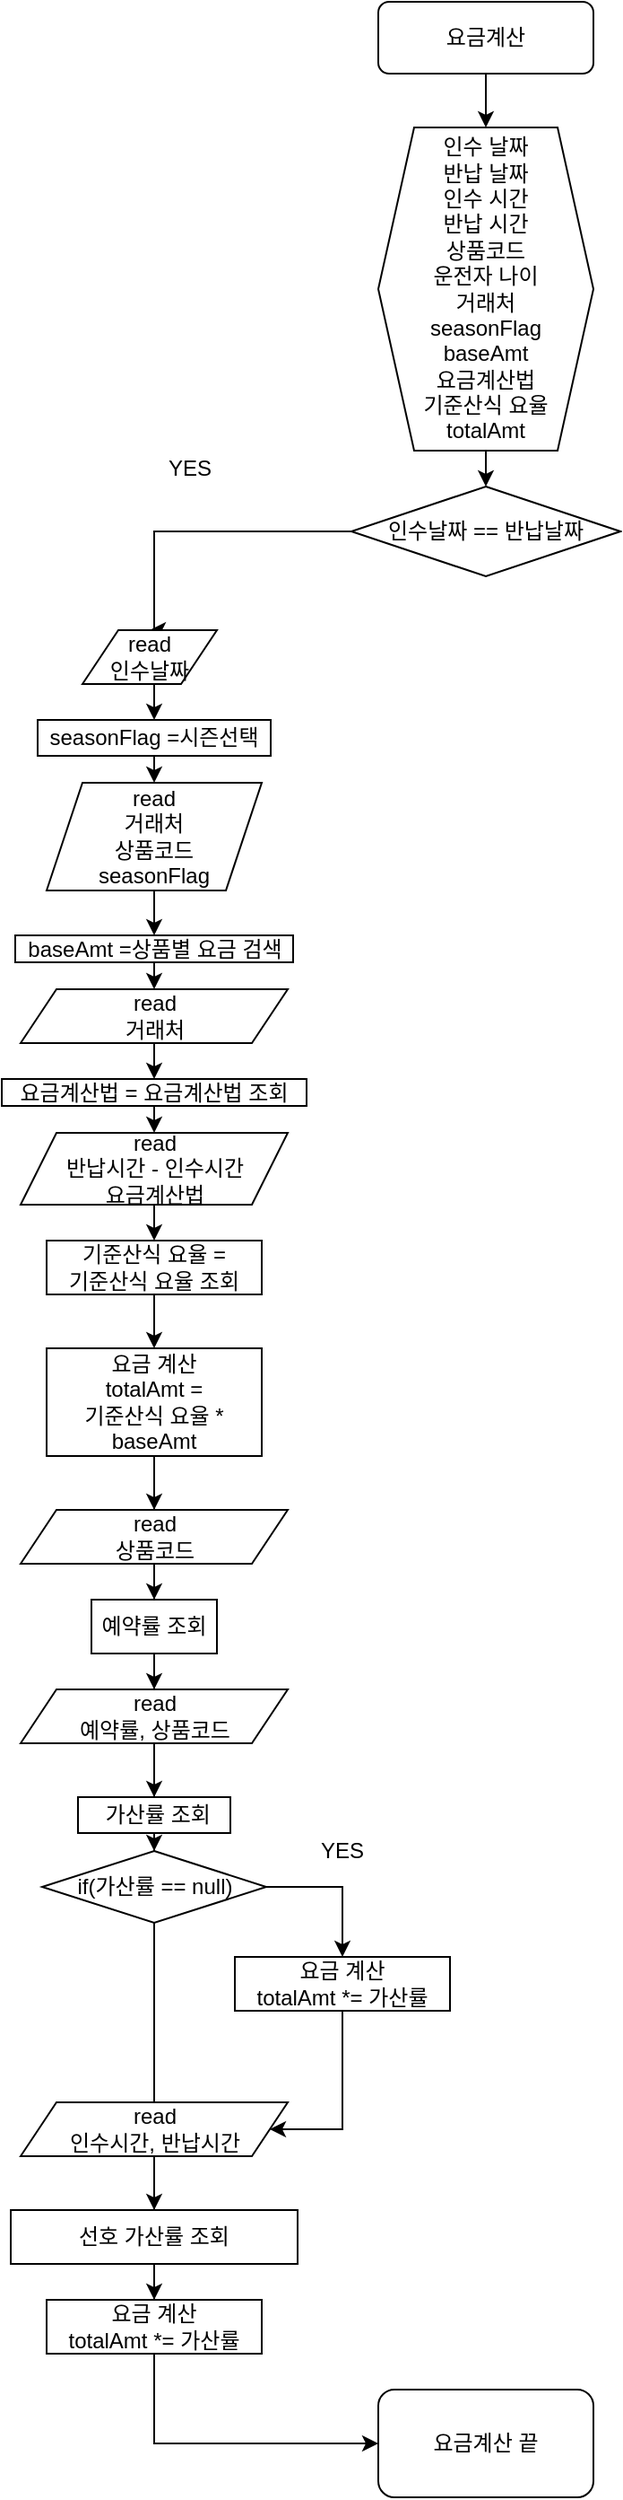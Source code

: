 <mxfile version="14.6.9" type="github">
  <diagram id="C5RBs43oDa-KdzZeNtuy" name="Page-1">
    <mxGraphModel dx="1422" dy="762" grid="1" gridSize="10" guides="1" tooltips="1" connect="1" arrows="1" fold="1" page="1" pageScale="1" pageWidth="827" pageHeight="1169" math="0" shadow="0">
      <root>
        <mxCell id="WIyWlLk6GJQsqaUBKTNV-0" />
        <mxCell id="WIyWlLk6GJQsqaUBKTNV-1" parent="WIyWlLk6GJQsqaUBKTNV-0" />
        <mxCell id="CEHg5lTLm4kWdgyplVmB-1" style="edgeStyle=orthogonalEdgeStyle;rounded=0;orthogonalLoop=1;jettySize=auto;html=1;exitX=0.5;exitY=1;exitDx=0;exitDy=0;entryX=0.5;entryY=0;entryDx=0;entryDy=0;" edge="1" parent="WIyWlLk6GJQsqaUBKTNV-1" source="WIyWlLk6GJQsqaUBKTNV-3" target="CEHg5lTLm4kWdgyplVmB-0">
          <mxGeometry relative="1" as="geometry" />
        </mxCell>
        <mxCell id="WIyWlLk6GJQsqaUBKTNV-3" value="요금계산" style="rounded=1;whiteSpace=wrap;html=1;fontSize=12;glass=0;strokeWidth=1;shadow=0;" parent="WIyWlLk6GJQsqaUBKTNV-1" vertex="1">
          <mxGeometry x="330" y="80" width="120" height="40" as="geometry" />
        </mxCell>
        <mxCell id="CEHg5lTLm4kWdgyplVmB-4" style="edgeStyle=orthogonalEdgeStyle;rounded=0;orthogonalLoop=1;jettySize=auto;html=1;exitX=0.5;exitY=1;exitDx=0;exitDy=0;entryX=0.5;entryY=0;entryDx=0;entryDy=0;" edge="1" parent="WIyWlLk6GJQsqaUBKTNV-1" source="CEHg5lTLm4kWdgyplVmB-0" target="CEHg5lTLm4kWdgyplVmB-3">
          <mxGeometry relative="1" as="geometry" />
        </mxCell>
        <mxCell id="CEHg5lTLm4kWdgyplVmB-0" value="인수 날짜&lt;br&gt;반납 날짜&lt;br&gt;인수 시간&lt;br&gt;반납 시간&lt;br&gt;상품코드&lt;br&gt;운전자 나이&lt;br&gt;거래처&lt;br&gt;seasonFlag&lt;br&gt;baseAmt&lt;br&gt;요금계산법&lt;br&gt;기준산식 요율&lt;br&gt;totalAmt" style="shape=hexagon;perimeter=hexagonPerimeter2;whiteSpace=wrap;html=1;fixedSize=1;" vertex="1" parent="WIyWlLk6GJQsqaUBKTNV-1">
          <mxGeometry x="330" y="150" width="120" height="180" as="geometry" />
        </mxCell>
        <mxCell id="CEHg5lTLm4kWdgyplVmB-15" style="edgeStyle=orthogonalEdgeStyle;rounded=0;orthogonalLoop=1;jettySize=auto;html=1;exitX=0;exitY=0.5;exitDx=0;exitDy=0;entryX=0.5;entryY=0;entryDx=0;entryDy=0;" edge="1" parent="WIyWlLk6GJQsqaUBKTNV-1" source="CEHg5lTLm4kWdgyplVmB-3" target="CEHg5lTLm4kWdgyplVmB-12">
          <mxGeometry relative="1" as="geometry">
            <mxPoint x="210" y="420" as="targetPoint" />
            <Array as="points">
              <mxPoint x="205" y="375" />
              <mxPoint x="205" y="430" />
            </Array>
          </mxGeometry>
        </mxCell>
        <mxCell id="CEHg5lTLm4kWdgyplVmB-3" value="인수날짜 == 반납날짜" style="rhombus;whiteSpace=wrap;html=1;" vertex="1" parent="WIyWlLk6GJQsqaUBKTNV-1">
          <mxGeometry x="315" y="350" width="150" height="50" as="geometry" />
        </mxCell>
        <mxCell id="CEHg5lTLm4kWdgyplVmB-11" style="edgeStyle=orthogonalEdgeStyle;rounded=0;orthogonalLoop=1;jettySize=auto;html=1;exitX=0.5;exitY=1;exitDx=0;exitDy=0;entryX=0.5;entryY=0;entryDx=0;entryDy=0;" edge="1" parent="WIyWlLk6GJQsqaUBKTNV-1" source="CEHg5lTLm4kWdgyplVmB-7" target="CEHg5lTLm4kWdgyplVmB-8">
          <mxGeometry relative="1" as="geometry" />
        </mxCell>
        <mxCell id="CEHg5lTLm4kWdgyplVmB-7" value="read&lt;br&gt;거래처&lt;br&gt;상품코드&lt;br&gt;seasonFlag" style="shape=parallelogram;perimeter=parallelogramPerimeter;whiteSpace=wrap;html=1;fixedSize=1;" vertex="1" parent="WIyWlLk6GJQsqaUBKTNV-1">
          <mxGeometry x="145" y="515" width="120" height="60" as="geometry" />
        </mxCell>
        <mxCell id="CEHg5lTLm4kWdgyplVmB-23" style="edgeStyle=orthogonalEdgeStyle;rounded=0;orthogonalLoop=1;jettySize=auto;html=1;exitX=0.5;exitY=1;exitDx=0;exitDy=0;entryX=0.5;entryY=0;entryDx=0;entryDy=0;" edge="1" parent="WIyWlLk6GJQsqaUBKTNV-1" source="CEHg5lTLm4kWdgyplVmB-8" target="CEHg5lTLm4kWdgyplVmB-21">
          <mxGeometry relative="1" as="geometry" />
        </mxCell>
        <mxCell id="CEHg5lTLm4kWdgyplVmB-8" value="baseAmt =상품별 요금 검색&lt;br&gt;" style="rounded=0;whiteSpace=wrap;html=1;" vertex="1" parent="WIyWlLk6GJQsqaUBKTNV-1">
          <mxGeometry x="127.5" y="600" width="155" height="15" as="geometry" />
        </mxCell>
        <mxCell id="CEHg5lTLm4kWdgyplVmB-16" style="edgeStyle=orthogonalEdgeStyle;rounded=0;orthogonalLoop=1;jettySize=auto;html=1;exitX=0.5;exitY=1;exitDx=0;exitDy=0;entryX=0.5;entryY=0;entryDx=0;entryDy=0;" edge="1" parent="WIyWlLk6GJQsqaUBKTNV-1" source="CEHg5lTLm4kWdgyplVmB-12" target="CEHg5lTLm4kWdgyplVmB-13">
          <mxGeometry relative="1" as="geometry" />
        </mxCell>
        <mxCell id="CEHg5lTLm4kWdgyplVmB-12" value="read&lt;br&gt;인수날짜" style="shape=parallelogram;perimeter=parallelogramPerimeter;whiteSpace=wrap;html=1;fixedSize=1;" vertex="1" parent="WIyWlLk6GJQsqaUBKTNV-1">
          <mxGeometry x="165" y="430" width="75" height="30" as="geometry" />
        </mxCell>
        <mxCell id="CEHg5lTLm4kWdgyplVmB-17" style="edgeStyle=orthogonalEdgeStyle;rounded=0;orthogonalLoop=1;jettySize=auto;html=1;exitX=0.5;exitY=1;exitDx=0;exitDy=0;entryX=0.5;entryY=0;entryDx=0;entryDy=0;" edge="1" parent="WIyWlLk6GJQsqaUBKTNV-1" source="CEHg5lTLm4kWdgyplVmB-13" target="CEHg5lTLm4kWdgyplVmB-7">
          <mxGeometry relative="1" as="geometry" />
        </mxCell>
        <mxCell id="CEHg5lTLm4kWdgyplVmB-13" value="seasonFlag =시즌선택" style="rounded=0;whiteSpace=wrap;html=1;" vertex="1" parent="WIyWlLk6GJQsqaUBKTNV-1">
          <mxGeometry x="140" y="480" width="130" height="20" as="geometry" />
        </mxCell>
        <mxCell id="CEHg5lTLm4kWdgyplVmB-18" value="YES" style="text;html=1;strokeColor=none;fillColor=none;align=center;verticalAlign=middle;whiteSpace=wrap;rounded=0;" vertex="1" parent="WIyWlLk6GJQsqaUBKTNV-1">
          <mxGeometry x="205" y="330" width="40" height="20" as="geometry" />
        </mxCell>
        <mxCell id="CEHg5lTLm4kWdgyplVmB-28" style="edgeStyle=orthogonalEdgeStyle;rounded=0;orthogonalLoop=1;jettySize=auto;html=1;exitX=0.5;exitY=1;exitDx=0;exitDy=0;entryX=0.5;entryY=0;entryDx=0;entryDy=0;" edge="1" parent="WIyWlLk6GJQsqaUBKTNV-1" source="CEHg5lTLm4kWdgyplVmB-20" target="CEHg5lTLm4kWdgyplVmB-27">
          <mxGeometry relative="1" as="geometry" />
        </mxCell>
        <mxCell id="CEHg5lTLm4kWdgyplVmB-20" value="read&lt;br&gt;반납시간 - 인수시간&lt;br&gt;요금계산법" style="shape=parallelogram;perimeter=parallelogramPerimeter;whiteSpace=wrap;html=1;fixedSize=1;" vertex="1" parent="WIyWlLk6GJQsqaUBKTNV-1">
          <mxGeometry x="130.5" y="710" width="149" height="40" as="geometry" />
        </mxCell>
        <mxCell id="CEHg5lTLm4kWdgyplVmB-25" style="edgeStyle=orthogonalEdgeStyle;rounded=0;orthogonalLoop=1;jettySize=auto;html=1;exitX=0.5;exitY=1;exitDx=0;exitDy=0;entryX=0.5;entryY=0;entryDx=0;entryDy=0;" edge="1" parent="WIyWlLk6GJQsqaUBKTNV-1" source="CEHg5lTLm4kWdgyplVmB-21" target="CEHg5lTLm4kWdgyplVmB-22">
          <mxGeometry relative="1" as="geometry" />
        </mxCell>
        <mxCell id="CEHg5lTLm4kWdgyplVmB-21" value="read&lt;br&gt;거래처" style="shape=parallelogram;perimeter=parallelogramPerimeter;whiteSpace=wrap;html=1;fixedSize=1;" vertex="1" parent="WIyWlLk6GJQsqaUBKTNV-1">
          <mxGeometry x="130.5" y="630" width="149" height="30" as="geometry" />
        </mxCell>
        <mxCell id="CEHg5lTLm4kWdgyplVmB-26" style="edgeStyle=orthogonalEdgeStyle;rounded=0;orthogonalLoop=1;jettySize=auto;html=1;exitX=0.5;exitY=1;exitDx=0;exitDy=0;entryX=0.5;entryY=0;entryDx=0;entryDy=0;" edge="1" parent="WIyWlLk6GJQsqaUBKTNV-1" source="CEHg5lTLm4kWdgyplVmB-22" target="CEHg5lTLm4kWdgyplVmB-20">
          <mxGeometry relative="1" as="geometry" />
        </mxCell>
        <mxCell id="CEHg5lTLm4kWdgyplVmB-22" value="요금계산법 = 요금계산법 조회" style="rounded=0;whiteSpace=wrap;html=1;" vertex="1" parent="WIyWlLk6GJQsqaUBKTNV-1">
          <mxGeometry x="120" y="680" width="170" height="15" as="geometry" />
        </mxCell>
        <mxCell id="CEHg5lTLm4kWdgyplVmB-30" style="edgeStyle=orthogonalEdgeStyle;rounded=0;orthogonalLoop=1;jettySize=auto;html=1;exitX=0.5;exitY=1;exitDx=0;exitDy=0;entryX=0.5;entryY=0;entryDx=0;entryDy=0;" edge="1" parent="WIyWlLk6GJQsqaUBKTNV-1" source="CEHg5lTLm4kWdgyplVmB-27" target="CEHg5lTLm4kWdgyplVmB-29">
          <mxGeometry relative="1" as="geometry" />
        </mxCell>
        <mxCell id="CEHg5lTLm4kWdgyplVmB-27" value="기준산식 요율 = &lt;br&gt;기준산식 요율 조회" style="rounded=0;whiteSpace=wrap;html=1;" vertex="1" parent="WIyWlLk6GJQsqaUBKTNV-1">
          <mxGeometry x="145" y="770" width="120" height="30" as="geometry" />
        </mxCell>
        <mxCell id="CEHg5lTLm4kWdgyplVmB-32" style="edgeStyle=orthogonalEdgeStyle;rounded=0;orthogonalLoop=1;jettySize=auto;html=1;exitX=0.5;exitY=1;exitDx=0;exitDy=0;entryX=0;entryY=0.5;entryDx=0;entryDy=0;" edge="1" parent="WIyWlLk6GJQsqaUBKTNV-1" source="CEHg5lTLm4kWdgyplVmB-29" target="CEHg5lTLm4kWdgyplVmB-31">
          <mxGeometry relative="1" as="geometry" />
        </mxCell>
        <mxCell id="CEHg5lTLm4kWdgyplVmB-45" style="edgeStyle=orthogonalEdgeStyle;rounded=0;orthogonalLoop=1;jettySize=auto;html=1;exitX=0.5;exitY=1;exitDx=0;exitDy=0;entryX=0.5;entryY=0;entryDx=0;entryDy=0;" edge="1" parent="WIyWlLk6GJQsqaUBKTNV-1" source="CEHg5lTLm4kWdgyplVmB-29" target="CEHg5lTLm4kWdgyplVmB-35">
          <mxGeometry relative="1" as="geometry" />
        </mxCell>
        <mxCell id="CEHg5lTLm4kWdgyplVmB-29" value="요금 계산&lt;br&gt;totalAmt =&lt;br&gt;기준산식 요율 * baseAmt" style="rounded=0;whiteSpace=wrap;html=1;" vertex="1" parent="WIyWlLk6GJQsqaUBKTNV-1">
          <mxGeometry x="145" y="830" width="120" height="60" as="geometry" />
        </mxCell>
        <mxCell id="CEHg5lTLm4kWdgyplVmB-31" value="요금계산 끝" style="rounded=1;whiteSpace=wrap;html=1;" vertex="1" parent="WIyWlLk6GJQsqaUBKTNV-1">
          <mxGeometry x="330" y="1410" width="120" height="60" as="geometry" />
        </mxCell>
        <mxCell id="CEHg5lTLm4kWdgyplVmB-46" style="edgeStyle=orthogonalEdgeStyle;rounded=0;orthogonalLoop=1;jettySize=auto;html=1;exitX=0.5;exitY=1;exitDx=0;exitDy=0;entryX=0.5;entryY=0;entryDx=0;entryDy=0;" edge="1" parent="WIyWlLk6GJQsqaUBKTNV-1" source="CEHg5lTLm4kWdgyplVmB-35" target="CEHg5lTLm4kWdgyplVmB-36">
          <mxGeometry relative="1" as="geometry" />
        </mxCell>
        <mxCell id="CEHg5lTLm4kWdgyplVmB-35" value="read&lt;br&gt;상품코드" style="shape=parallelogram;perimeter=parallelogramPerimeter;whiteSpace=wrap;html=1;fixedSize=1;" vertex="1" parent="WIyWlLk6GJQsqaUBKTNV-1">
          <mxGeometry x="130.5" y="920" width="149" height="30" as="geometry" />
        </mxCell>
        <mxCell id="CEHg5lTLm4kWdgyplVmB-47" style="edgeStyle=orthogonalEdgeStyle;rounded=0;orthogonalLoop=1;jettySize=auto;html=1;exitX=0.5;exitY=1;exitDx=0;exitDy=0;entryX=0.5;entryY=0;entryDx=0;entryDy=0;" edge="1" parent="WIyWlLk6GJQsqaUBKTNV-1" source="CEHg5lTLm4kWdgyplVmB-36" target="CEHg5lTLm4kWdgyplVmB-42">
          <mxGeometry relative="1" as="geometry" />
        </mxCell>
        <mxCell id="CEHg5lTLm4kWdgyplVmB-36" value="예약률 조회" style="rounded=0;whiteSpace=wrap;html=1;" vertex="1" parent="WIyWlLk6GJQsqaUBKTNV-1">
          <mxGeometry x="170" y="970" width="70" height="30" as="geometry" />
        </mxCell>
        <mxCell id="CEHg5lTLm4kWdgyplVmB-59" style="edgeStyle=orthogonalEdgeStyle;rounded=0;orthogonalLoop=1;jettySize=auto;html=1;exitX=0.5;exitY=1;exitDx=0;exitDy=0;entryX=0.5;entryY=0;entryDx=0;entryDy=0;" edge="1" parent="WIyWlLk6GJQsqaUBKTNV-1" source="CEHg5lTLm4kWdgyplVmB-37" target="CEHg5lTLm4kWdgyplVmB-58">
          <mxGeometry relative="1" as="geometry" />
        </mxCell>
        <mxCell id="CEHg5lTLm4kWdgyplVmB-37" value="&amp;nbsp;가산률 조회" style="rounded=0;whiteSpace=wrap;html=1;" vertex="1" parent="WIyWlLk6GJQsqaUBKTNV-1">
          <mxGeometry x="162.5" y="1080" width="85" height="20" as="geometry" />
        </mxCell>
        <mxCell id="CEHg5lTLm4kWdgyplVmB-55" style="edgeStyle=orthogonalEdgeStyle;rounded=0;orthogonalLoop=1;jettySize=auto;html=1;exitX=0.5;exitY=1;exitDx=0;exitDy=0;entryX=0.5;entryY=0;entryDx=0;entryDy=0;" edge="1" parent="WIyWlLk6GJQsqaUBKTNV-1" source="CEHg5lTLm4kWdgyplVmB-39" target="CEHg5lTLm4kWdgyplVmB-40">
          <mxGeometry relative="1" as="geometry" />
        </mxCell>
        <mxCell id="CEHg5lTLm4kWdgyplVmB-39" value="read&lt;br&gt;인수시간, 반납시간" style="shape=parallelogram;perimeter=parallelogramPerimeter;whiteSpace=wrap;html=1;fixedSize=1;" vertex="1" parent="WIyWlLk6GJQsqaUBKTNV-1">
          <mxGeometry x="130.5" y="1250" width="149" height="30" as="geometry" />
        </mxCell>
        <mxCell id="CEHg5lTLm4kWdgyplVmB-57" style="edgeStyle=orthogonalEdgeStyle;rounded=0;orthogonalLoop=1;jettySize=auto;html=1;exitX=0.5;exitY=1;exitDx=0;exitDy=0;entryX=0.5;entryY=0;entryDx=0;entryDy=0;" edge="1" parent="WIyWlLk6GJQsqaUBKTNV-1" source="CEHg5lTLm4kWdgyplVmB-40" target="CEHg5lTLm4kWdgyplVmB-56">
          <mxGeometry relative="1" as="geometry" />
        </mxCell>
        <mxCell id="CEHg5lTLm4kWdgyplVmB-40" value="선호 가산률 조회" style="rounded=0;whiteSpace=wrap;html=1;" vertex="1" parent="WIyWlLk6GJQsqaUBKTNV-1">
          <mxGeometry x="125" y="1310" width="160" height="30" as="geometry" />
        </mxCell>
        <mxCell id="CEHg5lTLm4kWdgyplVmB-62" style="edgeStyle=orthogonalEdgeStyle;rounded=0;orthogonalLoop=1;jettySize=auto;html=1;exitX=0.5;exitY=1;exitDx=0;exitDy=0;entryX=1;entryY=0.5;entryDx=0;entryDy=0;" edge="1" parent="WIyWlLk6GJQsqaUBKTNV-1" source="CEHg5lTLm4kWdgyplVmB-41" target="CEHg5lTLm4kWdgyplVmB-39">
          <mxGeometry relative="1" as="geometry">
            <Array as="points">
              <mxPoint x="310" y="1265" />
            </Array>
          </mxGeometry>
        </mxCell>
        <mxCell id="CEHg5lTLm4kWdgyplVmB-41" value="요금 계산&lt;br&gt;totalAmt *= 가산률" style="rounded=0;whiteSpace=wrap;html=1;" vertex="1" parent="WIyWlLk6GJQsqaUBKTNV-1">
          <mxGeometry x="250" y="1169" width="120" height="30" as="geometry" />
        </mxCell>
        <mxCell id="CEHg5lTLm4kWdgyplVmB-51" style="edgeStyle=orthogonalEdgeStyle;rounded=0;orthogonalLoop=1;jettySize=auto;html=1;exitX=0.5;exitY=1;exitDx=0;exitDy=0;entryX=0.5;entryY=0;entryDx=0;entryDy=0;" edge="1" parent="WIyWlLk6GJQsqaUBKTNV-1" source="CEHg5lTLm4kWdgyplVmB-42" target="CEHg5lTLm4kWdgyplVmB-37">
          <mxGeometry relative="1" as="geometry" />
        </mxCell>
        <mxCell id="CEHg5lTLm4kWdgyplVmB-42" value="read&lt;br&gt;예약률, 상품코드" style="shape=parallelogram;perimeter=parallelogramPerimeter;whiteSpace=wrap;html=1;fixedSize=1;" vertex="1" parent="WIyWlLk6GJQsqaUBKTNV-1">
          <mxGeometry x="130.5" y="1020" width="149" height="30" as="geometry" />
        </mxCell>
        <mxCell id="CEHg5lTLm4kWdgyplVmB-56" value="요금 계산&lt;br&gt;totalAmt *= 가산률" style="rounded=0;whiteSpace=wrap;html=1;" vertex="1" parent="WIyWlLk6GJQsqaUBKTNV-1">
          <mxGeometry x="145" y="1360" width="120" height="30" as="geometry" />
        </mxCell>
        <mxCell id="CEHg5lTLm4kWdgyplVmB-60" style="edgeStyle=orthogonalEdgeStyle;rounded=0;orthogonalLoop=1;jettySize=auto;html=1;exitX=1;exitY=0.5;exitDx=0;exitDy=0;" edge="1" parent="WIyWlLk6GJQsqaUBKTNV-1" source="CEHg5lTLm4kWdgyplVmB-58" target="CEHg5lTLm4kWdgyplVmB-41">
          <mxGeometry relative="1" as="geometry" />
        </mxCell>
        <mxCell id="CEHg5lTLm4kWdgyplVmB-58" value="if(가산률 == null)" style="rhombus;whiteSpace=wrap;html=1;" vertex="1" parent="WIyWlLk6GJQsqaUBKTNV-1">
          <mxGeometry x="142.5" y="1110" width="125" height="40" as="geometry" />
        </mxCell>
        <mxCell id="CEHg5lTLm4kWdgyplVmB-64" value="YES" style="text;html=1;strokeColor=none;fillColor=none;align=center;verticalAlign=middle;whiteSpace=wrap;rounded=0;" vertex="1" parent="WIyWlLk6GJQsqaUBKTNV-1">
          <mxGeometry x="290" y="1100" width="40" height="20" as="geometry" />
        </mxCell>
      </root>
    </mxGraphModel>
  </diagram>
</mxfile>
